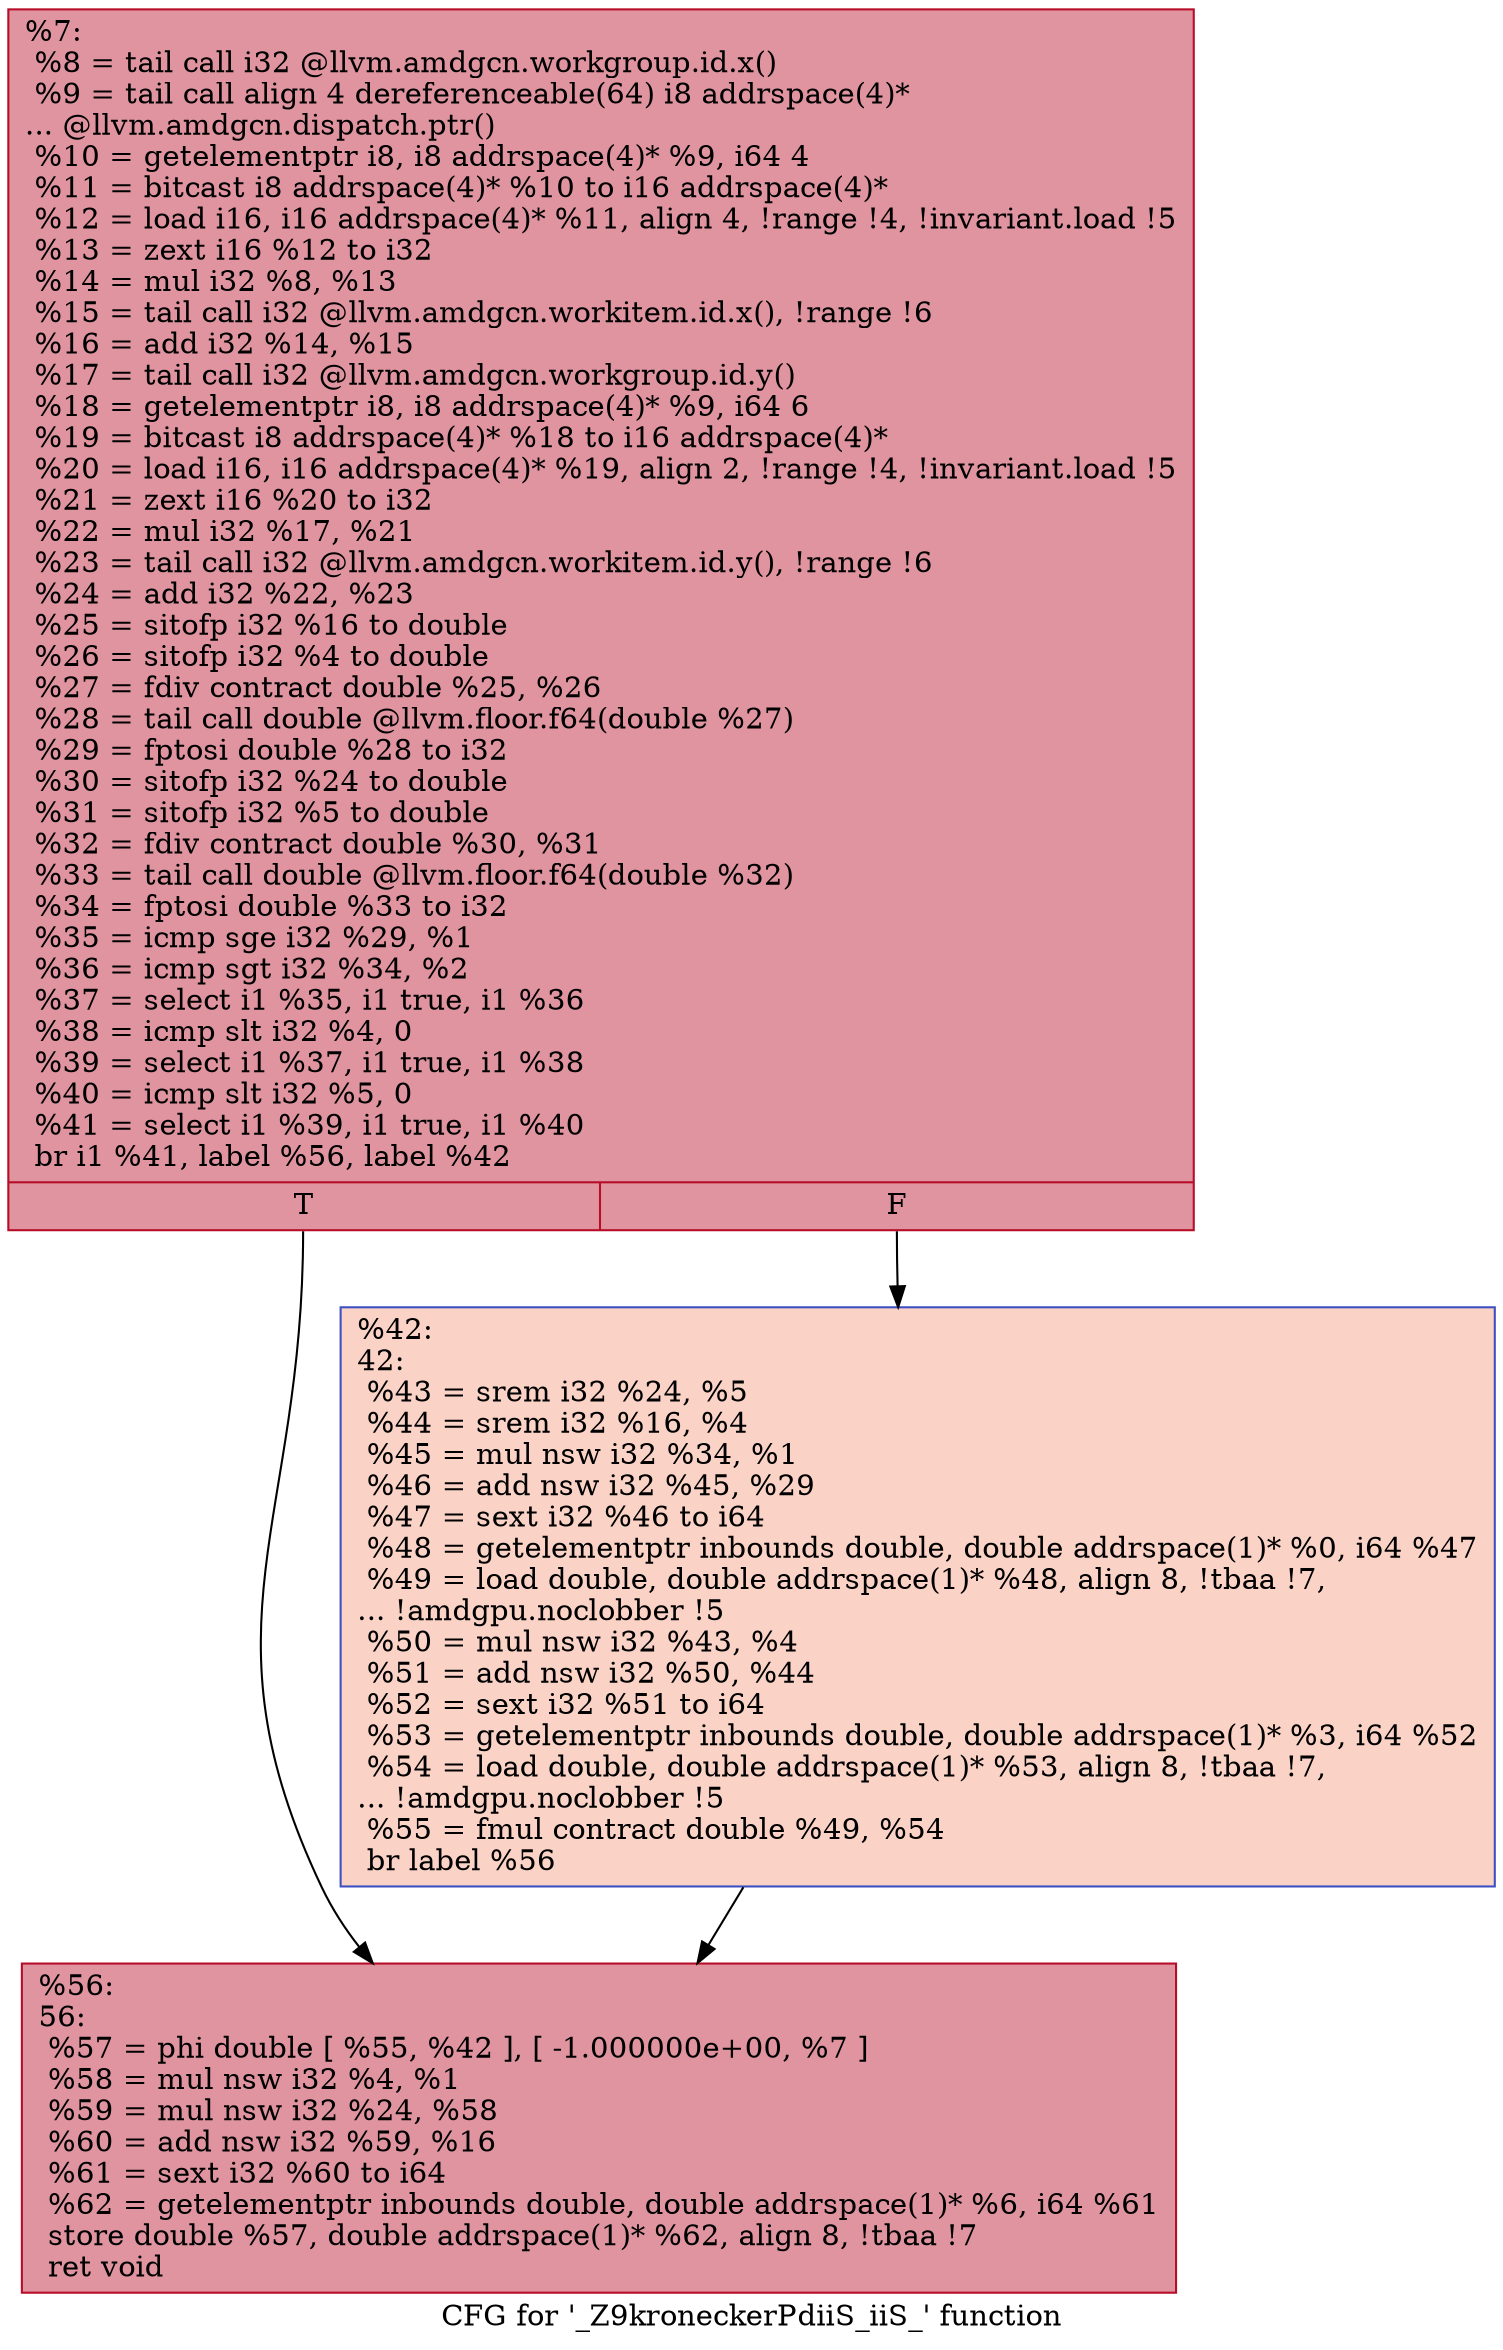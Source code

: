 digraph "CFG for '_Z9kroneckerPdiiS_iiS_' function" {
	label="CFG for '_Z9kroneckerPdiiS_iiS_' function";

	Node0x5198910 [shape=record,color="#b70d28ff", style=filled, fillcolor="#b70d2870",label="{%7:\l  %8 = tail call i32 @llvm.amdgcn.workgroup.id.x()\l  %9 = tail call align 4 dereferenceable(64) i8 addrspace(4)*\l... @llvm.amdgcn.dispatch.ptr()\l  %10 = getelementptr i8, i8 addrspace(4)* %9, i64 4\l  %11 = bitcast i8 addrspace(4)* %10 to i16 addrspace(4)*\l  %12 = load i16, i16 addrspace(4)* %11, align 4, !range !4, !invariant.load !5\l  %13 = zext i16 %12 to i32\l  %14 = mul i32 %8, %13\l  %15 = tail call i32 @llvm.amdgcn.workitem.id.x(), !range !6\l  %16 = add i32 %14, %15\l  %17 = tail call i32 @llvm.amdgcn.workgroup.id.y()\l  %18 = getelementptr i8, i8 addrspace(4)* %9, i64 6\l  %19 = bitcast i8 addrspace(4)* %18 to i16 addrspace(4)*\l  %20 = load i16, i16 addrspace(4)* %19, align 2, !range !4, !invariant.load !5\l  %21 = zext i16 %20 to i32\l  %22 = mul i32 %17, %21\l  %23 = tail call i32 @llvm.amdgcn.workitem.id.y(), !range !6\l  %24 = add i32 %22, %23\l  %25 = sitofp i32 %16 to double\l  %26 = sitofp i32 %4 to double\l  %27 = fdiv contract double %25, %26\l  %28 = tail call double @llvm.floor.f64(double %27)\l  %29 = fptosi double %28 to i32\l  %30 = sitofp i32 %24 to double\l  %31 = sitofp i32 %5 to double\l  %32 = fdiv contract double %30, %31\l  %33 = tail call double @llvm.floor.f64(double %32)\l  %34 = fptosi double %33 to i32\l  %35 = icmp sge i32 %29, %1\l  %36 = icmp sgt i32 %34, %2\l  %37 = select i1 %35, i1 true, i1 %36\l  %38 = icmp slt i32 %4, 0\l  %39 = select i1 %37, i1 true, i1 %38\l  %40 = icmp slt i32 %5, 0\l  %41 = select i1 %39, i1 true, i1 %40\l  br i1 %41, label %56, label %42\l|{<s0>T|<s1>F}}"];
	Node0x5198910:s0 -> Node0x519cdf0;
	Node0x5198910:s1 -> Node0x519ce80;
	Node0x519ce80 [shape=record,color="#3d50c3ff", style=filled, fillcolor="#f59c7d70",label="{%42:\l42:                                               \l  %43 = srem i32 %24, %5\l  %44 = srem i32 %16, %4\l  %45 = mul nsw i32 %34, %1\l  %46 = add nsw i32 %45, %29\l  %47 = sext i32 %46 to i64\l  %48 = getelementptr inbounds double, double addrspace(1)* %0, i64 %47\l  %49 = load double, double addrspace(1)* %48, align 8, !tbaa !7,\l... !amdgpu.noclobber !5\l  %50 = mul nsw i32 %43, %4\l  %51 = add nsw i32 %50, %44\l  %52 = sext i32 %51 to i64\l  %53 = getelementptr inbounds double, double addrspace(1)* %3, i64 %52\l  %54 = load double, double addrspace(1)* %53, align 8, !tbaa !7,\l... !amdgpu.noclobber !5\l  %55 = fmul contract double %49, %54\l  br label %56\l}"];
	Node0x519ce80 -> Node0x519cdf0;
	Node0x519cdf0 [shape=record,color="#b70d28ff", style=filled, fillcolor="#b70d2870",label="{%56:\l56:                                               \l  %57 = phi double [ %55, %42 ], [ -1.000000e+00, %7 ]\l  %58 = mul nsw i32 %4, %1\l  %59 = mul nsw i32 %24, %58\l  %60 = add nsw i32 %59, %16\l  %61 = sext i32 %60 to i64\l  %62 = getelementptr inbounds double, double addrspace(1)* %6, i64 %61\l  store double %57, double addrspace(1)* %62, align 8, !tbaa !7\l  ret void\l}"];
}
